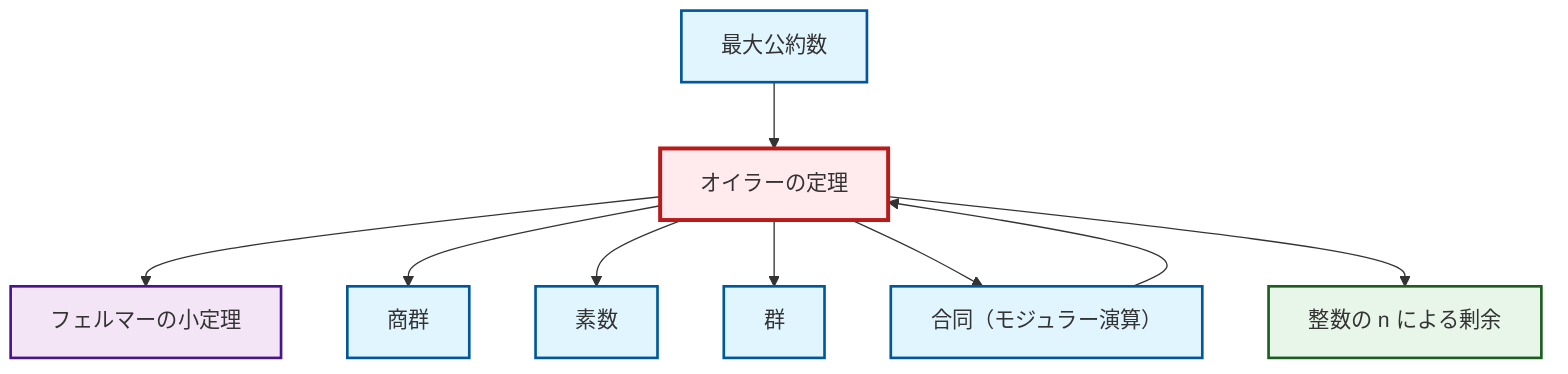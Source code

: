graph TD
    classDef definition fill:#e1f5fe,stroke:#01579b,stroke-width:2px
    classDef theorem fill:#f3e5f5,stroke:#4a148c,stroke-width:2px
    classDef axiom fill:#fff3e0,stroke:#e65100,stroke-width:2px
    classDef example fill:#e8f5e9,stroke:#1b5e20,stroke-width:2px
    classDef current fill:#ffebee,stroke:#b71c1c,stroke-width:3px
    def-quotient-group["商群"]:::definition
    thm-euler["オイラーの定理"]:::theorem
    thm-fermat-little["フェルマーの小定理"]:::theorem
    def-gcd["最大公約数"]:::definition
    ex-quotient-integers-mod-n["整数の n による剰余"]:::example
    def-prime["素数"]:::definition
    def-group["群"]:::definition
    def-congruence["合同（モジュラー演算）"]:::definition
    def-congruence --> thm-euler
    def-gcd --> thm-euler
    thm-euler --> thm-fermat-little
    thm-euler --> def-quotient-group
    thm-euler --> def-prime
    thm-euler --> def-group
    thm-euler --> def-congruence
    thm-euler --> ex-quotient-integers-mod-n
    class thm-euler current